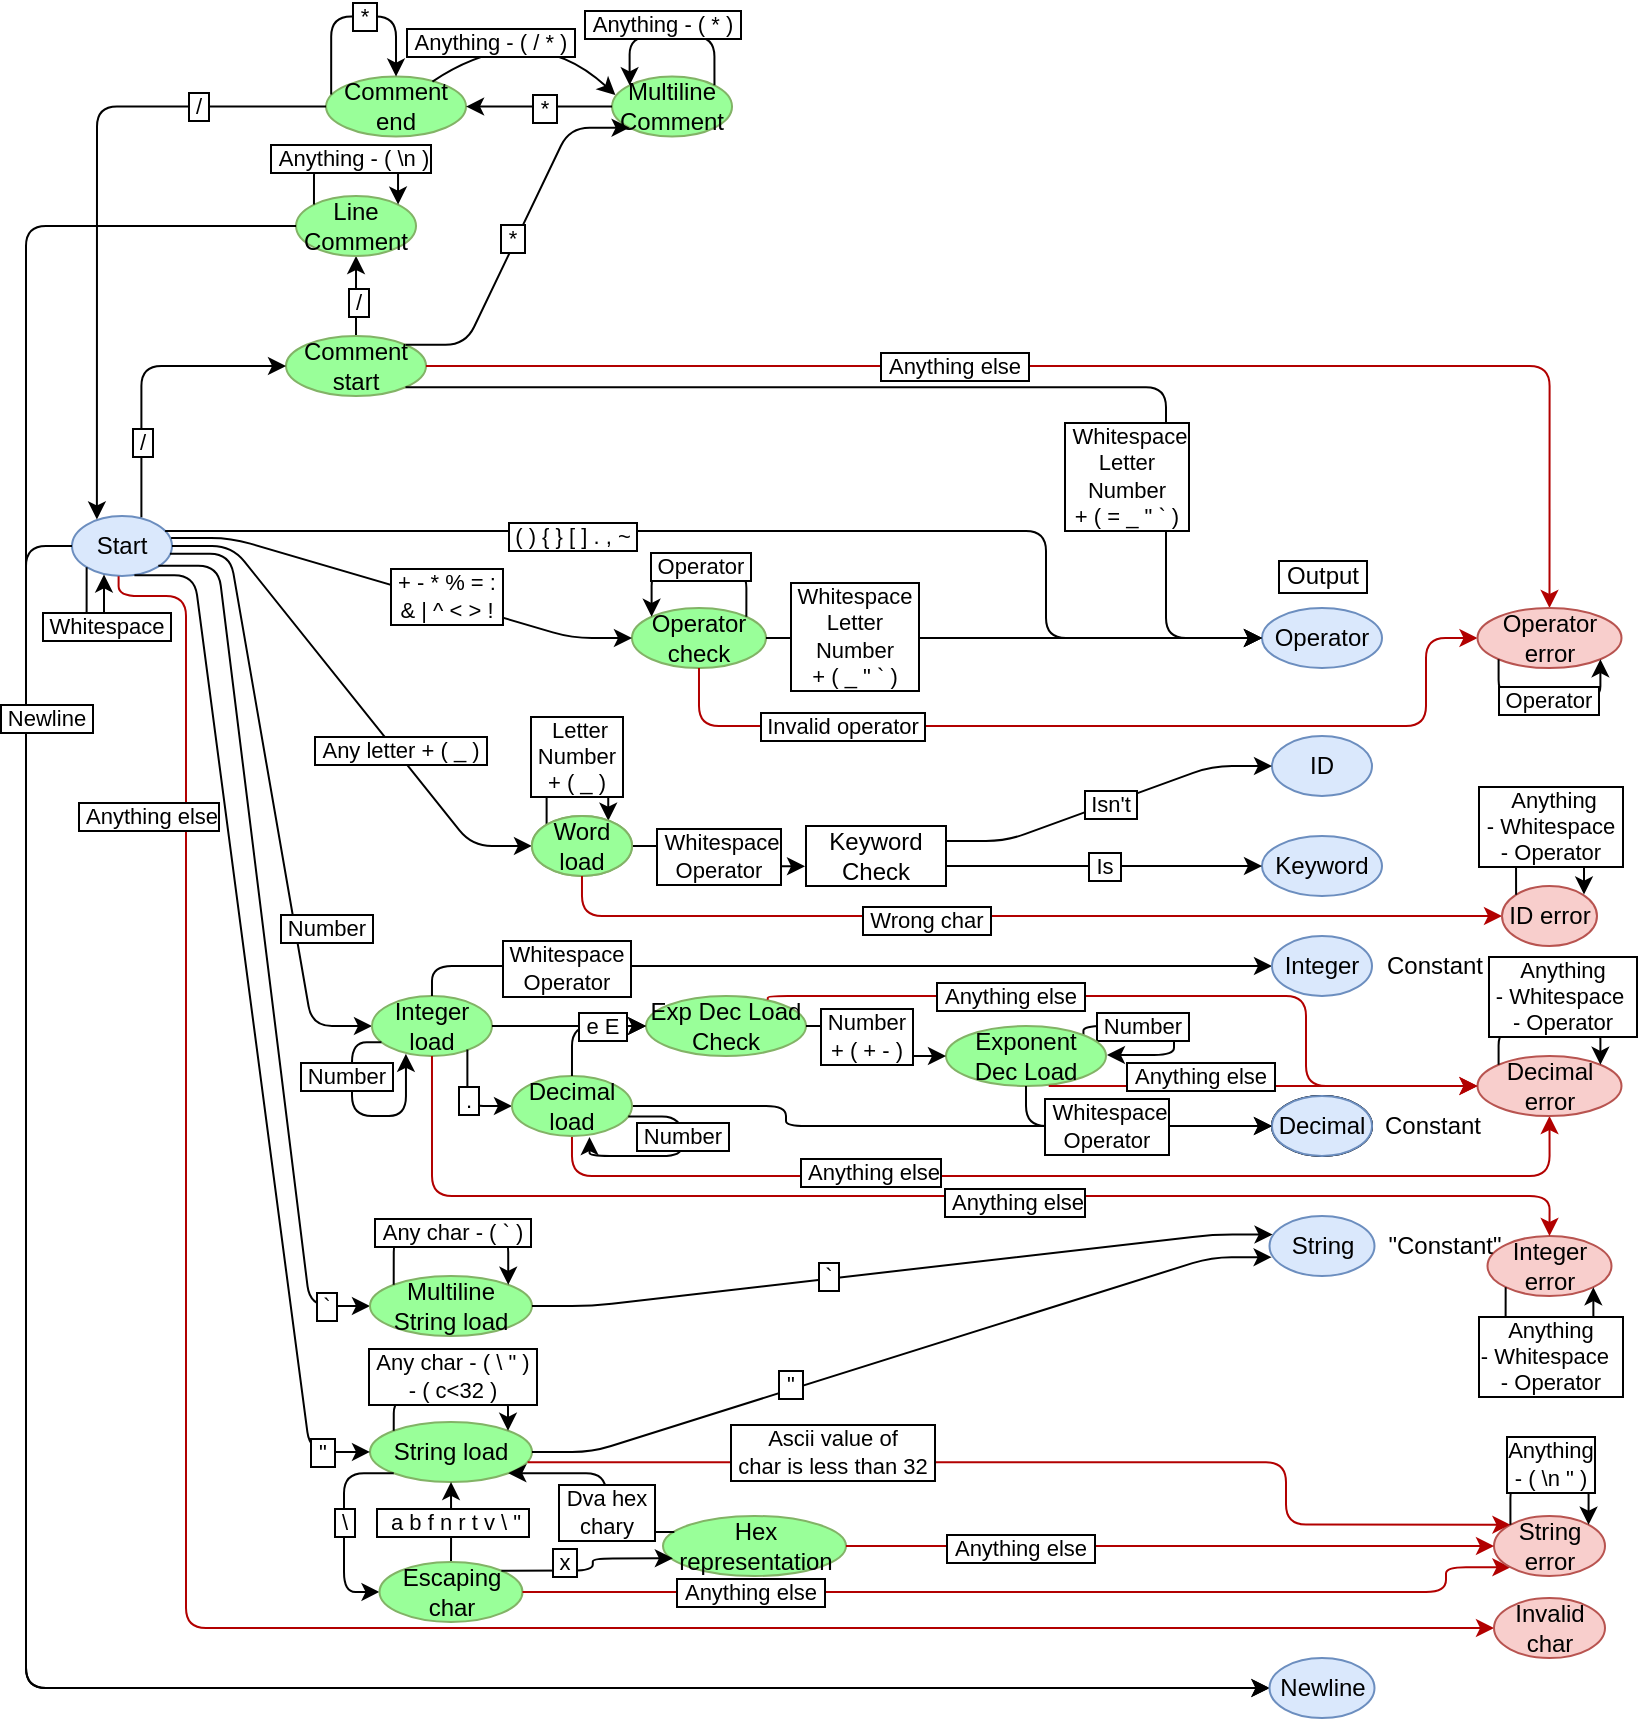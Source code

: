 <mxfile version="13.8.7" type="device"><diagram id="VbT3eITZP3FkpoQg2vMa" name="Page-1"><mxGraphModel dx="1422" dy="804" grid="1" gridSize="10" guides="1" tooltips="1" connect="1" arrows="1" fold="1" page="1" pageScale="1" pageWidth="827" pageHeight="1169" math="0" shadow="0"><root><mxCell id="0"/><mxCell id="1" parent="0"/><mxCell id="rQzeQMn--aMGsa6d89jZ-1" value="Start" style="ellipse;whiteSpace=wrap;html=1;fillColor=#dae8fc;strokeColor=#6c8ebf;" parent="1" vertex="1"><mxGeometry x="43" y="300" width="50" height="30" as="geometry"/></mxCell><mxCell id="rQzeQMn--aMGsa6d89jZ-2" value="Float" style="ellipse;whiteSpace=wrap;html=1;" parent="1" vertex="1"><mxGeometry x="643" y="590" width="50" height="30" as="geometry"/></mxCell><mxCell id="rQzeQMn--aMGsa6d89jZ-3" value="ID" style="ellipse;whiteSpace=wrap;html=1;fillColor=#dae8fc;strokeColor=#6c8ebf;" parent="1" vertex="1"><mxGeometry x="643" y="410" width="50" height="30" as="geometry"/></mxCell><mxCell id="rQzeQMn--aMGsa6d89jZ-4" value="Keyword" style="ellipse;whiteSpace=wrap;html=1;fillColor=#dae8fc;strokeColor=#6c8ebf;" parent="1" vertex="1"><mxGeometry x="638" y="460" width="60" height="30" as="geometry"/></mxCell><mxCell id="kHipwK65tKTKf_cFSngq-4" value="Integer error" style="ellipse;whiteSpace=wrap;html=1;fillColor=#f8cecc;strokeColor=#b85450;" parent="1" vertex="1"><mxGeometry x="750.75" y="660" width="62" height="30" as="geometry"/></mxCell><mxCell id="kHipwK65tKTKf_cFSngq-6" value="&quot;Constant&quot;" style="text;html=1;align=center;verticalAlign=middle;resizable=0;points=[];autosize=1;" parent="1" vertex="1"><mxGeometry x="694.25" y="655" width="70" height="20" as="geometry"/></mxCell><mxCell id="kHipwK65tKTKf_cFSngq-7" value="Constant" style="text;html=1;align=center;verticalAlign=middle;resizable=0;points=[];autosize=1;" parent="1" vertex="1"><mxGeometry x="694.25" y="515" width="60" height="20" as="geometry"/></mxCell><mxCell id="kHipwK65tKTKf_cFSngq-8" value="Constant" style="text;html=1;align=center;verticalAlign=middle;resizable=0;points=[];autosize=1;" parent="1" vertex="1"><mxGeometry x="693" y="595" width="60" height="20" as="geometry"/></mxCell><mxCell id="kHipwK65tKTKf_cFSngq-9" value="Operator" style="ellipse;whiteSpace=wrap;html=1;fillColor=#dae8fc;strokeColor=#6c8ebf;" parent="1" vertex="1"><mxGeometry x="638" y="346" width="60" height="30" as="geometry"/></mxCell><mxCell id="kHipwK65tKTKf_cFSngq-11" value="String load" style="ellipse;whiteSpace=wrap;html=1;strokeColor=#82b366;fillColor=#99FF99;" parent="1" vertex="1"><mxGeometry x="192" y="752.99" width="81" height="30" as="geometry"/></mxCell><mxCell id="kHipwK65tKTKf_cFSngq-12" value="&amp;nbsp;&quot;&amp;nbsp; " style="endArrow=classic;html=1;entryX=0;entryY=0.5;entryDx=0;entryDy=0;labelBorderColor=#000000;labelBackgroundColor=#ffffff;edgeStyle=entityRelationEdgeStyle;exitX=0.624;exitY=0.986;exitDx=0;exitDy=0;exitPerimeter=0;" parent="1" source="rQzeQMn--aMGsa6d89jZ-1" target="kHipwK65tKTKf_cFSngq-11" edge="1"><mxGeometry x="0.905" width="50" height="50" relative="1" as="geometry"><mxPoint x="113" y="320" as="sourcePoint"/><mxPoint x="483" y="530" as="targetPoint"/><mxPoint as="offset"/></mxGeometry></mxCell><mxCell id="kHipwK65tKTKf_cFSngq-14" value="&lt;div&gt;&amp;nbsp;Any char - ( \ &quot; )&amp;nbsp; &lt;br&gt;&lt;/div&gt;&lt;div&gt;- ( c&amp;lt;32 )&lt;br&gt;&lt;/div&gt;" style="endArrow=classic;html=1;labelBackgroundColor=#ffffff;labelBorderColor=#000000;edgeStyle=orthogonalEdgeStyle;exitX=0;exitY=0;exitDx=0;exitDy=0;entryX=1;entryY=0;entryDx=0;entryDy=0;" parent="1" source="kHipwK65tKTKf_cFSngq-11" target="kHipwK65tKTKf_cFSngq-11" edge="1"><mxGeometry x="0.0" y="10" width="50" height="50" relative="1" as="geometry"><mxPoint x="173" y="792.99" as="sourcePoint"/><mxPoint x="233" y="722.99" as="targetPoint"/><Array as="points"><mxPoint x="203.01" y="739.99"/><mxPoint x="261.01" y="739.99"/><mxPoint x="261.01" y="757.99"/></Array><mxPoint as="offset"/></mxGeometry></mxCell><mxCell id="kHipwK65tKTKf_cFSngq-15" value="&amp;nbsp;\&amp;nbsp;" style="endArrow=classic;html=1;labelBackgroundColor=#ffffff;labelBorderColor=#000000;edgeStyle=orthogonalEdgeStyle;entryX=0;entryY=0.5;entryDx=0;entryDy=0;exitX=0;exitY=1;exitDx=0;exitDy=0;" parent="1" source="kHipwK65tKTKf_cFSngq-11" target="kHipwK65tKTKf_cFSngq-16" edge="1"><mxGeometry x="-0.028" width="50" height="50" relative="1" as="geometry"><mxPoint x="193" y="812.99" as="sourcePoint"/><mxPoint x="109.0" y="842.99" as="targetPoint"/><Array as="points"><mxPoint x="179" y="778.99"/><mxPoint x="179" y="837.99"/></Array><mxPoint as="offset"/></mxGeometry></mxCell><mxCell id="kHipwK65tKTKf_cFSngq-17" value="&amp;nbsp; a b f n r t v \ &quot;&amp;nbsp; " style="edgeStyle=orthogonalEdgeStyle;rounded=0;orthogonalLoop=1;jettySize=auto;html=1;labelBackgroundColor=#ffffff;labelBorderColor=#000000;entryX=0.5;entryY=1;entryDx=0;entryDy=0;" parent="1" source="kHipwK65tKTKf_cFSngq-16" target="kHipwK65tKTKf_cFSngq-11" edge="1"><mxGeometry relative="1" as="geometry"><mxPoint x="323" y="822.99" as="targetPoint"/></mxGeometry></mxCell><mxCell id="kHipwK65tKTKf_cFSngq-16" value="Escaping char" style="ellipse;whiteSpace=wrap;html=1;strokeColor=#82b366;fillColor=#99FF99;" parent="1" vertex="1"><mxGeometry x="196.75" y="822.99" width="71.5" height="30" as="geometry"/></mxCell><mxCell id="kHipwK65tKTKf_cFSngq-19" value="&amp;nbsp;Anything else&amp;nbsp;" style="endArrow=classic;html=1;labelBackgroundColor=#ffffff;exitX=1;exitY=0.5;exitDx=0;exitDy=0;entryX=0;entryY=1;entryDx=0;entryDy=0;edgeStyle=orthogonalEdgeStyle;labelBorderColor=#000000;fillColor=#e51400;strokeColor=#B20000;" parent="1" source="kHipwK65tKTKf_cFSngq-16" target="nqN7myUd0AmHGq-QXsy2-13" edge="1"><mxGeometry x="-0.552" width="50" height="50" relative="1" as="geometry"><mxPoint x="493" y="761.03" as="sourcePoint"/><mxPoint x="758" y="846.03" as="targetPoint"/><mxPoint as="offset"/><Array as="points"><mxPoint x="730" y="838"/><mxPoint x="730" y="826"/></Array></mxGeometry></mxCell><mxCell id="kHipwK65tKTKf_cFSngq-21" value="Word load" style="ellipse;whiteSpace=wrap;html=1;fillColor=#d5e8d4;strokeColor=#82b366;" parent="1" vertex="1"><mxGeometry x="272.99" y="449.97" width="50" height="30" as="geometry"/></mxCell><mxCell id="kHipwK65tKTKf_cFSngq-22" value="&amp;nbsp;Any letter + ( _ )&amp;nbsp;" style="endArrow=classic;html=1;entryX=0;entryY=0.5;entryDx=0;entryDy=0;labelBorderColor=#000000;labelBackgroundColor=#ffffff;edgeStyle=entityRelationEdgeStyle;exitX=1;exitY=0.5;exitDx=0;exitDy=0;" parent="1" source="rQzeQMn--aMGsa6d89jZ-1" target="kHipwK65tKTKf_cFSngq-21" edge="1"><mxGeometry x="0.291" y="2" width="50" height="50" relative="1" as="geometry"><mxPoint x="113" y="309" as="sourcePoint"/><mxPoint x="346.0" y="475" as="targetPoint"/><mxPoint as="offset"/></mxGeometry></mxCell><mxCell id="kHipwK65tKTKf_cFSngq-23" value="&amp;nbsp;Letter&lt;br&gt;&amp;nbsp;Number&amp;nbsp;&lt;br&gt;+ ( _ )" style="endArrow=classic;html=1;labelBackgroundColor=#ffffff;exitX=0;exitY=0;exitDx=0;exitDy=0;edgeStyle=orthogonalEdgeStyle;entryX=0.763;entryY=0.079;entryDx=0;entryDy=0;entryPerimeter=0;labelBorderColor=#000000;" parent="1" source="kHipwK65tKTKf_cFSngq-21" target="kHipwK65tKTKf_cFSngq-21" edge="1"><mxGeometry width="50" height="50" relative="1" as="geometry"><mxPoint x="339.86" y="409.97" as="sourcePoint"/><mxPoint x="319.86" y="439.97" as="targetPoint"/><Array as="points"><mxPoint x="279.99" y="420"/><mxPoint x="310.99" y="420"/></Array></mxGeometry></mxCell><mxCell id="kHipwK65tKTKf_cFSngq-27" value="&amp;nbsp;Is&amp;nbsp;" style="edgeStyle=entityRelationEdgeStyle;rounded=0;orthogonalLoop=1;jettySize=auto;html=1;labelBackgroundColor=#ffffff;labelBorderColor=#000000;" parent="1" target="rQzeQMn--aMGsa6d89jZ-4" edge="1"><mxGeometry relative="1" as="geometry"><mxPoint x="480" y="475" as="sourcePoint"/></mxGeometry></mxCell><mxCell id="kHipwK65tKTKf_cFSngq-26" value="&amp;nbsp;Whitespace &lt;br&gt;Operator" style="endArrow=classic;html=1;labelBackgroundColor=#ffffff;exitX=1;exitY=0.5;exitDx=0;exitDy=0;entryX=-0.007;entryY=0.671;entryDx=0;entryDy=0;edgeStyle=entityRelationEdgeStyle;labelBorderColor=#000000;entryPerimeter=0;" parent="1" source="kHipwK65tKTKf_cFSngq-21" target="Do6Z7JiD9yeLR2Pcb9XK-8" edge="1"><mxGeometry width="50" height="50" relative="1" as="geometry"><mxPoint x="543" y="420" as="sourcePoint"/><mxPoint x="412" y="475" as="targetPoint"/></mxGeometry></mxCell><mxCell id="kHipwK65tKTKf_cFSngq-29" value="&amp;nbsp;Isn't&amp;nbsp;" style="endArrow=classic;html=1;labelBackgroundColor=#ffffff;exitX=1;exitY=0.25;exitDx=0;exitDy=0;entryX=0;entryY=0.5;entryDx=0;entryDy=0;edgeStyle=entityRelationEdgeStyle;labelBorderColor=#000000;" parent="1" source="Do6Z7JiD9yeLR2Pcb9XK-8" target="rQzeQMn--aMGsa6d89jZ-3" edge="1"><mxGeometry width="50" height="50" relative="1" as="geometry"><mxPoint x="471.749" y="464.393" as="sourcePoint"/><mxPoint x="523" y="485" as="targetPoint"/></mxGeometry></mxCell><mxCell id="kHipwK65tKTKf_cFSngq-30" value="&lt;div&gt;Operator check&lt;/div&gt;" style="ellipse;whiteSpace=wrap;html=1;strokeColor=#82b366;fillColor=#99FF99;" parent="1" vertex="1"><mxGeometry x="322.99" y="346" width="67.01" height="30" as="geometry"/></mxCell><mxCell id="kHipwK65tKTKf_cFSngq-32" value="&amp;nbsp;+ - * % = :&amp;nbsp; &lt;br&gt;&lt;div&gt;&amp;nbsp;&amp;amp; | ^ &amp;lt; &amp;gt; !&amp;nbsp; &lt;br&gt;&lt;/div&gt;" style="endArrow=classic;html=1;labelBackgroundColor=#ffffff;exitX=0.991;exitY=0.366;exitDx=0;exitDy=0;entryX=0;entryY=0.5;entryDx=0;entryDy=0;labelBorderColor=#000000;edgeStyle=entityRelationEdgeStyle;exitPerimeter=0;" parent="1" source="rQzeQMn--aMGsa6d89jZ-1" target="kHipwK65tKTKf_cFSngq-30" edge="1"><mxGeometry x="0.189" y="2" width="50" height="50" relative="1" as="geometry"><mxPoint x="233" y="330" as="sourcePoint"/><mxPoint x="283" y="280" as="targetPoint"/><mxPoint as="offset"/></mxGeometry></mxCell><mxCell id="kHipwK65tKTKf_cFSngq-33" value="&lt;div&gt;&amp;nbsp;Whitespace&amp;nbsp; &lt;br&gt;&lt;/div&gt;&lt;div&gt;Letter&lt;/div&gt;&lt;div&gt;Number&lt;/div&gt;&lt;div&gt;+ ( _ &quot; ` )&lt;br&gt;&lt;/div&gt;" style="endArrow=classic;html=1;labelBackgroundColor=#ffffff;exitX=1;exitY=0.5;exitDx=0;exitDy=0;edgeStyle=orthogonalEdgeStyle;labelBorderColor=#000000;entryX=0;entryY=0.5;entryDx=0;entryDy=0;" parent="1" source="kHipwK65tKTKf_cFSngq-30" target="kHipwK65tKTKf_cFSngq-9" edge="1"><mxGeometry x="-0.64" y="1" width="50" height="50" relative="1" as="geometry"><mxPoint x="493" y="340" as="sourcePoint"/><mxPoint x="644" y="340" as="targetPoint"/><mxPoint as="offset"/></mxGeometry></mxCell><mxCell id="kHipwK65tKTKf_cFSngq-35" value="&amp;nbsp;Invalid operator&amp;nbsp; " style="endArrow=classic;html=1;labelBackgroundColor=#ffffff;exitX=0.5;exitY=1;exitDx=0;exitDy=0;fillColor=#e51400;strokeColor=#B20000;labelBorderColor=#000000;edgeStyle=orthogonalEdgeStyle;entryX=0;entryY=0.5;entryDx=0;entryDy=0;" parent="1" source="kHipwK65tKTKf_cFSngq-30" target="nqN7myUd0AmHGq-QXsy2-11" edge="1"><mxGeometry x="-0.565" width="50" height="50" relative="1" as="geometry"><mxPoint x="503" y="400" as="sourcePoint"/><mxPoint x="773" y="520" as="targetPoint"/><Array as="points"><mxPoint x="357" y="405"/><mxPoint x="720" y="405"/><mxPoint x="720" y="361"/></Array><mxPoint as="offset"/></mxGeometry></mxCell><mxCell id="kHipwK65tKTKf_cFSngq-36" value="" style="endArrow=classic;html=1;labelBackgroundColor=#ffffff;exitX=0.98;exitY=0.629;exitDx=0;exitDy=0;entryX=0;entryY=0.5;entryDx=0;entryDy=0;edgeStyle=entityRelationEdgeStyle;exitPerimeter=0;" parent="1" source="rQzeQMn--aMGsa6d89jZ-1" target="kHipwK65tKTKf_cFSngq-37" edge="1"><mxGeometry width="50" height="50" relative="1" as="geometry"><mxPoint x="33" y="470" as="sourcePoint"/><mxPoint x="103" y="530" as="targetPoint"/></mxGeometry></mxCell><mxCell id="kHipwK65tKTKf_cFSngq-49" value="&amp;nbsp;Number&amp;nbsp;" style="edgeLabel;html=1;align=center;verticalAlign=middle;resizable=0;points=[];labelBorderColor=#000000;" parent="kHipwK65tKTKf_cFSngq-36" vertex="1" connectable="0"><mxGeometry x="0.315" relative="1" as="geometry"><mxPoint x="19.33" y="22.82" as="offset"/></mxGeometry></mxCell><mxCell id="kHipwK65tKTKf_cFSngq-37" value="Integer load" style="ellipse;whiteSpace=wrap;html=1;strokeColor=#82b366;fillColor=#99FF99;" parent="1" vertex="1"><mxGeometry x="192.99" y="540" width="60" height="30" as="geometry"/></mxCell><mxCell id="kHipwK65tKTKf_cFSngq-39" value="&amp;nbsp;Number&amp;nbsp;" style="endArrow=classic;html=1;labelBackgroundColor=#ffffff;exitX=0.079;exitY=0.771;exitDx=0;exitDy=0;edgeStyle=orthogonalEdgeStyle;exitPerimeter=0;entryX=0.283;entryY=0.964;entryDx=0;entryDy=0;entryPerimeter=0;labelBorderColor=#000000;" parent="1" source="kHipwK65tKTKf_cFSngq-37" target="kHipwK65tKTKf_cFSngq-37" edge="1"><mxGeometry x="-0.423" y="-3" width="50" height="50" relative="1" as="geometry"><mxPoint x="192.99" y="640" as="sourcePoint"/><mxPoint x="222.99" y="580" as="targetPoint"/><Array as="points"><mxPoint x="182.99" y="563"/><mxPoint x="182.99" y="600"/><mxPoint x="209.99" y="600"/></Array><mxPoint as="offset"/></mxGeometry></mxCell><mxCell id="kHipwK65tKTKf_cFSngq-40" value="&amp;nbsp;.&amp;nbsp;" style="endArrow=classic;html=1;labelBackgroundColor=#ffffff;exitX=0.795;exitY=0.892;exitDx=0;exitDy=0;entryX=0;entryY=0.5;entryDx=0;entryDy=0;edgeStyle=orthogonalEdgeStyle;labelBorderColor=#000000;exitPerimeter=0;" parent="1" source="kHipwK65tKTKf_cFSngq-37" target="kHipwK65tKTKf_cFSngq-60" edge="1"><mxGeometry width="50" height="50" relative="1" as="geometry"><mxPoint x="262.99" y="660" as="sourcePoint"/><mxPoint x="262.99" y="585" as="targetPoint"/><Array as="points"><mxPoint x="241" y="595"/></Array></mxGeometry></mxCell><mxCell id="kHipwK65tKTKf_cFSngq-44" value="" style="endArrow=classic;html=1;labelBackgroundColor=#ffffff;endFill=1;edgeStyle=orthogonalEdgeStyle;fillColor=#e51400;strokeColor=#B20000;entryX=0.5;entryY=1;entryDx=0;entryDy=0;startArrow=none;startFill=0;exitX=0.5;exitY=1;exitDx=0;exitDy=0;" parent="1" source="kHipwK65tKTKf_cFSngq-60" target="nqN7myUd0AmHGq-QXsy2-14" edge="1"><mxGeometry width="50" height="50" relative="1" as="geometry"><mxPoint x="280" y="580" as="sourcePoint"/><mxPoint x="781.75" y="557" as="targetPoint"/><Array as="points"><mxPoint x="293" y="630"/><mxPoint x="782" y="630"/></Array></mxGeometry></mxCell><mxCell id="nqN7myUd0AmHGq-QXsy2-15" value="&amp;nbsp;Anything else" style="edgeLabel;html=1;align=center;verticalAlign=middle;resizable=0;points=[];labelBorderColor=#000000;rotation=0;" parent="kHipwK65tKTKf_cFSngq-44" vertex="1" connectable="0"><mxGeometry x="-0.267" y="2" relative="1" as="geometry"><mxPoint x="-28.8" as="offset"/></mxGeometry></mxCell><mxCell id="kHipwK65tKTKf_cFSngq-45" value="" style="endArrow=classic;html=1;labelBackgroundColor=#ffffff;entryX=0;entryY=0.5;entryDx=0;entryDy=0;edgeStyle=orthogonalEdgeStyle;" parent="1" source="kHipwK65tKTKf_cFSngq-37" target="kHipwK65tKTKf_cFSngq-66" edge="1"><mxGeometry width="50" height="50" relative="1" as="geometry"><mxPoint x="252.99" y="560" as="sourcePoint"/><mxPoint x="643" y="560" as="targetPoint"/><Array as="points"><mxPoint x="223" y="525"/></Array></mxGeometry></mxCell><mxCell id="kHipwK65tKTKf_cFSngq-47" value="&amp;nbsp;Whitespace&amp;nbsp;&lt;br&gt;Operator" style="edgeLabel;html=1;align=center;verticalAlign=middle;resizable=0;points=[];labelBorderColor=#000000;" parent="kHipwK65tKTKf_cFSngq-45" vertex="1" connectable="0"><mxGeometry x="-0.742" y="1" relative="1" as="geometry"><mxPoint x="25.26" y="2" as="offset"/></mxGeometry></mxCell><mxCell id="kHipwK65tKTKf_cFSngq-46" value="" style="endArrow=classic;html=1;labelBackgroundColor=#ffffff;exitX=1;exitY=0.5;exitDx=0;exitDy=0;entryX=0;entryY=0.5;entryDx=0;entryDy=0;edgeStyle=orthogonalEdgeStyle;" parent="1" source="kHipwK65tKTKf_cFSngq-60" target="rQzeQMn--aMGsa6d89jZ-2" edge="1"><mxGeometry width="50" height="50" relative="1" as="geometry"><mxPoint x="322.99" y="585" as="sourcePoint"/><mxPoint x="393" y="690" as="targetPoint"/><Array as="points"><mxPoint x="400" y="595"/><mxPoint x="400" y="605"/></Array></mxGeometry></mxCell><mxCell id="kHipwK65tKTKf_cFSngq-50" value="&amp;nbsp;Output&amp;nbsp;" style="text;html=1;align=center;verticalAlign=middle;resizable=0;points=[];autosize=1;labelBorderColor=#000000;" parent="1" vertex="1"><mxGeometry x="638" y="320" width="60" height="20" as="geometry"/></mxCell><mxCell id="kHipwK65tKTKf_cFSngq-52" value="" style="endArrow=classic;html=1;labelBackgroundColor=#ffffff;entryX=0.5;entryY=0;entryDx=0;entryDy=0;edgeStyle=orthogonalEdgeStyle;fillColor=#e51400;strokeColor=#B20000;exitX=0.5;exitY=1;exitDx=0;exitDy=0;" parent="1" source="kHipwK65tKTKf_cFSngq-37" target="kHipwK65tKTKf_cFSngq-4" edge="1"><mxGeometry width="50" height="50" relative="1" as="geometry"><mxPoint x="223" y="550" as="sourcePoint"/><mxPoint x="781.75" y="632" as="targetPoint"/><Array as="points"><mxPoint x="223" y="640"/><mxPoint x="782" y="640"/></Array></mxGeometry></mxCell><mxCell id="kHipwK65tKTKf_cFSngq-53" value="&amp;nbsp;Anything else" style="edgeLabel;html=1;align=center;verticalAlign=middle;resizable=0;points=[];labelBorderColor=#000000;" parent="kHipwK65tKTKf_cFSngq-52" vertex="1" connectable="0"><mxGeometry x="0.145" relative="1" as="geometry"><mxPoint x="-10.26" y="2.97" as="offset"/></mxGeometry></mxCell><mxCell id="kHipwK65tKTKf_cFSngq-55" value="" style="endArrow=classic;html=1;labelBackgroundColor=#ffffff;exitX=1;exitY=0.5;exitDx=0;exitDy=0;entryX=0.02;entryY=0.686;entryDx=0;entryDy=0;edgeStyle=entityRelationEdgeStyle;entryPerimeter=0;" parent="1" source="kHipwK65tKTKf_cFSngq-11" target="kHipwK65tKTKf_cFSngq-64" edge="1"><mxGeometry width="50" height="50" relative="1" as="geometry"><mxPoint x="353" y="841.03" as="sourcePoint"/><mxPoint x="403" y="791.03" as="targetPoint"/></mxGeometry></mxCell><mxCell id="kHipwK65tKTKf_cFSngq-56" value="&amp;nbsp;&quot;&amp;nbsp; " style="edgeLabel;html=1;align=center;verticalAlign=middle;resizable=0;points=[];labelBorderColor=#000000;" parent="kHipwK65tKTKf_cFSngq-55" vertex="1" connectable="0"><mxGeometry x="-0.013" y="-2" relative="1" as="geometry"><mxPoint x="-54.04" y="12.02" as="offset"/></mxGeometry></mxCell><mxCell id="kHipwK65tKTKf_cFSngq-59" value="Word load" style="ellipse;whiteSpace=wrap;html=1;strokeColor=#82b366;fillColor=#99FF99;" parent="1" vertex="1"><mxGeometry x="272.99" y="449.97" width="50" height="30" as="geometry"/></mxCell><mxCell id="kHipwK65tKTKf_cFSngq-60" value="Decimal load" style="ellipse;whiteSpace=wrap;html=1;strokeColor=#82b366;fillColor=#99FF99;" parent="1" vertex="1"><mxGeometry x="262.99" y="580" width="60" height="30" as="geometry"/></mxCell><mxCell id="kHipwK65tKTKf_cFSngq-62" value="Float" style="ellipse;whiteSpace=wrap;html=1;" parent="1" vertex="1"><mxGeometry x="643" y="590" width="50" height="30" as="geometry"/></mxCell><mxCell id="kHipwK65tKTKf_cFSngq-64" value="String" style="ellipse;whiteSpace=wrap;html=1;fillColor=#dae8fc;strokeColor=#6c8ebf;" parent="1" vertex="1"><mxGeometry x="641.75" y="650" width="52.5" height="30" as="geometry"/></mxCell><mxCell id="kHipwK65tKTKf_cFSngq-65" value="Decimal" style="ellipse;whiteSpace=wrap;html=1;fillColor=#dae8fc;strokeColor=#6c8ebf;" parent="1" vertex="1"><mxGeometry x="643" y="590" width="50" height="30" as="geometry"/></mxCell><mxCell id="kHipwK65tKTKf_cFSngq-66" value="Integer" style="ellipse;whiteSpace=wrap;html=1;fillColor=#dae8fc;strokeColor=#6c8ebf;" parent="1" vertex="1"><mxGeometry x="643" y="510" width="50" height="30" as="geometry"/></mxCell><mxCell id="wgB1_2SLFS4JOkOI4g6U-1" value="" style="endArrow=classic;html=1;exitX=0.5;exitY=1;exitDx=0;exitDy=0;entryX=0;entryY=0.5;entryDx=0;entryDy=0;edgeStyle=orthogonalEdgeStyle;fillColor=#e51400;strokeColor=#B20000;" parent="1" source="kHipwK65tKTKf_cFSngq-59" target="nqN7myUd0AmHGq-QXsy2-12" edge="1"><mxGeometry width="50" height="50" relative="1" as="geometry"><mxPoint x="558" y="710" as="sourcePoint"/><mxPoint x="608" y="660" as="targetPoint"/><Array as="points"><mxPoint x="298" y="500"/></Array></mxGeometry></mxCell><mxCell id="wgB1_2SLFS4JOkOI4g6U-2" value="&amp;nbsp;Wrong char&amp;nbsp;" style="edgeLabel;html=1;align=center;verticalAlign=middle;resizable=0;points=[];labelBorderColor=#000000;" parent="wgB1_2SLFS4JOkOI4g6U-1" vertex="1" connectable="0"><mxGeometry x="-0.202" y="-2" relative="1" as="geometry"><mxPoint as="offset"/></mxGeometry></mxCell><mxCell id="wgB1_2SLFS4JOkOI4g6U-3" value="&amp;nbsp;Number&amp;nbsp;" style="endArrow=classic;html=1;labelBackgroundColor=#ffffff;exitX=0.969;exitY=0.676;exitDx=0;exitDy=0;edgeStyle=orthogonalEdgeStyle;exitPerimeter=0;entryX=0.646;entryY=1.017;entryDx=0;entryDy=0;entryPerimeter=0;labelBorderColor=#000000;" parent="1" source="kHipwK65tKTKf_cFSngq-60" target="kHipwK65tKTKf_cFSngq-60" edge="1"><mxGeometry x="-0.275" width="50" height="50" relative="1" as="geometry"><mxPoint x="337.72" y="590.03" as="sourcePoint"/><mxPoint x="349.96" y="595.82" as="targetPoint"/><Array as="points"><mxPoint x="348" y="600"/><mxPoint x="348" y="620"/><mxPoint x="302" y="620"/></Array><mxPoint as="offset"/></mxGeometry></mxCell><mxCell id="nqN7myUd0AmHGq-QXsy2-5" value="" style="edgeStyle=orthogonalEdgeStyle;rounded=0;orthogonalLoop=1;jettySize=auto;html=1;" parent="1" source="wgB1_2SLFS4JOkOI4g6U-4" target="nqN7myUd0AmHGq-QXsy2-4" edge="1"><mxGeometry relative="1" as="geometry"><Array as="points"><mxPoint x="185" y="200"/><mxPoint x="185" y="200"/></Array></mxGeometry></mxCell><mxCell id="nqN7myUd0AmHGq-QXsy2-6" value="&amp;nbsp;/&amp;nbsp; " style="edgeLabel;html=1;align=center;verticalAlign=middle;resizable=0;points=[];labelBorderColor=#000000;" parent="nqN7myUd0AmHGq-QXsy2-5" vertex="1" connectable="0"><mxGeometry x="-0.147" y="-1" relative="1" as="geometry"><mxPoint as="offset"/></mxGeometry></mxCell><mxCell id="wgB1_2SLFS4JOkOI4g6U-4" value="Comment start" style="ellipse;whiteSpace=wrap;html=1;strokeColor=#82b366;fillColor=#99FF99;" parent="1" vertex="1"><mxGeometry x="150.01" y="210" width="70" height="30" as="geometry"/></mxCell><mxCell id="wgB1_2SLFS4JOkOI4g6U-5" value="" style="endArrow=classic;html=1;exitX=0.694;exitY=0.021;exitDx=0;exitDy=0;entryX=0;entryY=0.5;entryDx=0;entryDy=0;edgeStyle=orthogonalEdgeStyle;exitPerimeter=0;" parent="1" source="rQzeQMn--aMGsa6d89jZ-1" target="wgB1_2SLFS4JOkOI4g6U-4" edge="1"><mxGeometry width="50" height="50" relative="1" as="geometry"><mxPoint x="48" y="280" as="sourcePoint"/><mxPoint x="98" y="230" as="targetPoint"/></mxGeometry></mxCell><mxCell id="wgB1_2SLFS4JOkOI4g6U-6" value="&amp;nbsp;/&amp;nbsp;" style="edgeLabel;html=1;align=center;verticalAlign=middle;resizable=0;points=[];labelBorderColor=#000000;" parent="wgB1_2SLFS4JOkOI4g6U-5" vertex="1" connectable="0"><mxGeometry x="-0.492" y="-2" relative="1" as="geometry"><mxPoint x="-2.01" as="offset"/></mxGeometry></mxCell><mxCell id="wgB1_2SLFS4JOkOI4g6U-7" value="Multiline Comment" style="ellipse;whiteSpace=wrap;html=1;strokeColor=#82b366;fillColor=#99FF99;" parent="1" vertex="1"><mxGeometry x="313.02" y="80.26" width="60" height="30" as="geometry"/></mxCell><mxCell id="wgB1_2SLFS4JOkOI4g6U-8" value="Comment end&lt;br&gt;" style="ellipse;whiteSpace=wrap;html=1;strokeColor=#82b366;fillColor=#99FF99;" parent="1" vertex="1"><mxGeometry x="170.02" y="80.26" width="70" height="30" as="geometry"/></mxCell><mxCell id="wgB1_2SLFS4JOkOI4g6U-12" value="" style="endArrow=classic;html=1;edgeStyle=orthogonalEdgeStyle;entryX=0;entryY=0;entryDx=0;entryDy=0;exitX=1;exitY=0;exitDx=0;exitDy=0;" parent="1" source="wgB1_2SLFS4JOkOI4g6U-7" target="wgB1_2SLFS4JOkOI4g6U-7" edge="1"><mxGeometry width="50" height="50" relative="1" as="geometry"><mxPoint x="372.03" y="124.26" as="sourcePoint"/><mxPoint x="311.03" y="110.26" as="targetPoint"/><Array as="points"><mxPoint x="364.02" y="60.26"/><mxPoint x="322.02" y="60.26"/></Array></mxGeometry></mxCell><mxCell id="wgB1_2SLFS4JOkOI4g6U-13" value="&amp;nbsp;Anything - ( * )&amp;nbsp;" style="edgeLabel;html=1;align=center;verticalAlign=middle;resizable=0;points=[];labelBorderColor=#000000;" parent="wgB1_2SLFS4JOkOI4g6U-12" vertex="1" connectable="0"><mxGeometry x="-0.472" y="7" relative="1" as="geometry"><mxPoint x="-19.4" y="-7" as="offset"/></mxGeometry></mxCell><mxCell id="wgB1_2SLFS4JOkOI4g6U-16" value="" style="endArrow=classic;html=1;exitX=1;exitY=1;exitDx=0;exitDy=0;entryX=0;entryY=0.5;entryDx=0;entryDy=0;edgeStyle=orthogonalEdgeStyle;" parent="1" source="wgB1_2SLFS4JOkOI4g6U-4" target="kHipwK65tKTKf_cFSngq-9" edge="1"><mxGeometry width="50" height="50" relative="1" as="geometry"><mxPoint x="278" y="290" as="sourcePoint"/><mxPoint x="328" y="240" as="targetPoint"/><Array as="points"><mxPoint x="590" y="236"/><mxPoint x="590" y="361"/></Array></mxGeometry></mxCell><mxCell id="wgB1_2SLFS4JOkOI4g6U-17" value="&lt;div&gt;&amp;nbsp;Whitespace &lt;br&gt;&lt;/div&gt;&lt;div&gt;Letter&lt;/div&gt;&lt;div&gt;Number&lt;br&gt;&lt;/div&gt;&lt;div&gt;+ ( = _ &quot; ` ) &lt;br&gt;&lt;/div&gt;" style="edgeLabel;html=1;align=center;verticalAlign=middle;resizable=0;points=[];labelBorderColor=#000000;" parent="wgB1_2SLFS4JOkOI4g6U-16" vertex="1" connectable="0"><mxGeometry x="-0.169" y="-1" relative="1" as="geometry"><mxPoint x="130.36" y="43.32" as="offset"/></mxGeometry></mxCell><mxCell id="wgB1_2SLFS4JOkOI4g6U-18" value="" style="endArrow=classic;html=1;exitX=0;exitY=0.5;exitDx=0;exitDy=0;entryX=0.249;entryY=0.057;entryDx=0;entryDy=0;edgeStyle=orthogonalEdgeStyle;entryPerimeter=0;" parent="1" source="wgB1_2SLFS4JOkOI4g6U-8" target="rQzeQMn--aMGsa6d89jZ-1" edge="1"><mxGeometry width="50" height="50" relative="1" as="geometry"><mxPoint x="238" y="280" as="sourcePoint"/><mxPoint x="288" y="230" as="targetPoint"/></mxGeometry></mxCell><mxCell id="wgB1_2SLFS4JOkOI4g6U-20" value="&amp;nbsp;/&amp;nbsp;" style="edgeLabel;html=1;align=center;verticalAlign=middle;resizable=0;points=[];labelBorderColor=#000000;" parent="wgB1_2SLFS4JOkOI4g6U-18" vertex="1" connectable="0"><mxGeometry x="0.045" relative="1" as="geometry"><mxPoint x="50.48" y="-53.52" as="offset"/></mxGeometry></mxCell><mxCell id="wgB1_2SLFS4JOkOI4g6U-19" value="" style="endArrow=classic;html=1;exitX=0;exitY=0.5;exitDx=0;exitDy=0;entryX=1;entryY=0.5;entryDx=0;entryDy=0;edgeStyle=entityRelationEdgeStyle;" parent="1" source="wgB1_2SLFS4JOkOI4g6U-7" target="wgB1_2SLFS4JOkOI4g6U-8" edge="1"><mxGeometry width="50" height="50" relative="1" as="geometry"><mxPoint x="302.03" y="190.26" as="sourcePoint"/><mxPoint x="352.03" y="140.26" as="targetPoint"/></mxGeometry></mxCell><mxCell id="wgB1_2SLFS4JOkOI4g6U-21" value="&amp;nbsp;*&amp;nbsp;" style="edgeLabel;html=1;align=center;verticalAlign=middle;resizable=0;points=[];labelBorderColor=#000000;" parent="wgB1_2SLFS4JOkOI4g6U-19" vertex="1" connectable="0"><mxGeometry x="0.137" y="2" relative="1" as="geometry"><mxPoint x="7.32" y="-2" as="offset"/></mxGeometry></mxCell><mxCell id="wgB1_2SLFS4JOkOI4g6U-22" value="" style="endArrow=classic;html=1;exitX=1;exitY=0;exitDx=0;exitDy=0;edgeStyle=entityRelationEdgeStyle;entryX=0;entryY=1;entryDx=0;entryDy=0;" parent="1" source="wgB1_2SLFS4JOkOI4g6U-4" target="wgB1_2SLFS4JOkOI4g6U-7" edge="1"><mxGeometry width="50" height="50" relative="1" as="geometry"><mxPoint x="295.99" y="220" as="sourcePoint"/><mxPoint x="271" y="200" as="targetPoint"/></mxGeometry></mxCell><mxCell id="wgB1_2SLFS4JOkOI4g6U-23" value="&amp;nbsp;*&amp;nbsp;" style="edgeLabel;html=1;align=center;verticalAlign=middle;resizable=0;points=[];labelBorderColor=#000000;" parent="wgB1_2SLFS4JOkOI4g6U-22" vertex="1" connectable="0"><mxGeometry x="0.137" y="2" relative="1" as="geometry"><mxPoint x="-6.53" y="12.29" as="offset"/></mxGeometry></mxCell><mxCell id="wgB1_2SLFS4JOkOI4g6U-24" value="" style="endArrow=classic;html=1;exitX=1;exitY=0.5;exitDx=0;exitDy=0;entryX=0.5;entryY=0;entryDx=0;entryDy=0;edgeStyle=orthogonalEdgeStyle;fillColor=#e51400;strokeColor=#B20000;" parent="1" source="wgB1_2SLFS4JOkOI4g6U-4" target="nqN7myUd0AmHGq-QXsy2-11" edge="1"><mxGeometry width="50" height="50" relative="1" as="geometry"><mxPoint x="481" y="230" as="sourcePoint"/><mxPoint x="531" y="180" as="targetPoint"/></mxGeometry></mxCell><mxCell id="wgB1_2SLFS4JOkOI4g6U-25" value="&amp;nbsp;Anything else&amp;nbsp;" style="edgeLabel;html=1;align=center;verticalAlign=middle;resizable=0;points=[];labelBorderColor=#000000;" parent="wgB1_2SLFS4JOkOI4g6U-24" vertex="1" connectable="0"><mxGeometry x="-0.535" y="1" relative="1" as="geometry"><mxPoint x="104.99" y="1" as="offset"/></mxGeometry></mxCell><mxCell id="wgB1_2SLFS4JOkOI4g6U-26" value="" style="endArrow=classic;html=1;exitX=0;exitY=1;exitDx=0;exitDy=0;edgeStyle=orthogonalEdgeStyle;entryX=0.326;entryY=0.972;entryDx=0;entryDy=0;entryPerimeter=0;" parent="1" source="rQzeQMn--aMGsa6d89jZ-1" target="rQzeQMn--aMGsa6d89jZ-1" edge="1"><mxGeometry width="50" height="50" relative="1" as="geometry"><mxPoint x="171" y="380" as="sourcePoint"/><mxPoint x="68" y="360" as="targetPoint"/><Array as="points"><mxPoint x="50" y="360"/><mxPoint x="59" y="360"/><mxPoint x="59" y="329"/></Array></mxGeometry></mxCell><mxCell id="wgB1_2SLFS4JOkOI4g6U-27" value="&amp;nbsp;Whitespace&amp;nbsp;" style="edgeLabel;html=1;align=center;verticalAlign=middle;resizable=0;points=[];labelBorderColor=#000000;" parent="wgB1_2SLFS4JOkOI4g6U-26" vertex="1" connectable="0"><mxGeometry x="0.08" y="1" relative="1" as="geometry"><mxPoint x="4.09" y="-4" as="offset"/></mxGeometry></mxCell><mxCell id="bF63n_Hcct4nVP9Dl0zo-1" value="" style="curved=1;endArrow=classic;html=1;exitX=0.76;exitY=0.084;exitDx=0;exitDy=0;entryX=0.028;entryY=0.307;entryDx=0;entryDy=0;entryPerimeter=0;exitPerimeter=0;" parent="1" source="wgB1_2SLFS4JOkOI4g6U-8" target="wgB1_2SLFS4JOkOI4g6U-7" edge="1"><mxGeometry width="50" height="50" relative="1" as="geometry"><mxPoint x="232.02" y="30.26" as="sourcePoint"/><mxPoint x="282.02" y="-19.74" as="targetPoint"/><Array as="points"><mxPoint x="272.02" y="50.26"/></Array></mxGeometry></mxCell><mxCell id="bF63n_Hcct4nVP9Dl0zo-2" value="&amp;nbsp;Anything - ( / * )&amp;nbsp;" style="edgeLabel;html=1;align=center;verticalAlign=middle;resizable=0;points=[];labelBorderColor=#000000;" parent="bF63n_Hcct4nVP9Dl0zo-1" vertex="1" connectable="0"><mxGeometry x="-0.136" y="-10" relative="1" as="geometry"><mxPoint x="-18.74" as="offset"/></mxGeometry></mxCell><mxCell id="nqN7myUd0AmHGq-QXsy2-2" value="" style="endArrow=classic;html=1;edgeStyle=orthogonalEdgeStyle;exitX=0.094;exitY=0.167;exitDx=0;exitDy=0;exitPerimeter=0;entryX=0.5;entryY=0;entryDx=0;entryDy=0;" parent="1" target="wgB1_2SLFS4JOkOI4g6U-8" edge="1"><mxGeometry width="50" height="50" relative="1" as="geometry"><mxPoint x="172.59" y="89.27" as="sourcePoint"/><mxPoint x="198.02" y="80.26" as="targetPoint"/><Array as="points"><mxPoint x="173.02" y="50.26"/><mxPoint x="205.02" y="50.26"/></Array></mxGeometry></mxCell><mxCell id="nqN7myUd0AmHGq-QXsy2-3" value="&lt;div&gt;&amp;nbsp;*&amp;nbsp; &lt;br&gt;&lt;/div&gt;" style="edgeLabel;html=1;align=center;verticalAlign=middle;resizable=0;points=[];labelBorderColor=#000000;" parent="nqN7myUd0AmHGq-QXsy2-2" vertex="1" connectable="0"><mxGeometry x="-0.472" y="7" relative="1" as="geometry"><mxPoint x="23.41" y="-12.26" as="offset"/></mxGeometry></mxCell><mxCell id="nqN7myUd0AmHGq-QXsy2-4" value="Line Comment" style="ellipse;whiteSpace=wrap;html=1;strokeColor=#82b366;fillColor=#99FF99;" parent="1" vertex="1"><mxGeometry x="155.02" y="140" width="59.99" height="30" as="geometry"/></mxCell><mxCell id="nqN7myUd0AmHGq-QXsy2-7" value="" style="endArrow=classic;html=1;edgeStyle=orthogonalEdgeStyle;exitX=0;exitY=0;exitDx=0;exitDy=0;entryX=1;entryY=0;entryDx=0;entryDy=0;" parent="1" source="nqN7myUd0AmHGq-QXsy2-4" target="nqN7myUd0AmHGq-QXsy2-4" edge="1"><mxGeometry width="50" height="50" relative="1" as="geometry"><mxPoint x="100" y="210" as="sourcePoint"/><mxPoint x="150" y="160" as="targetPoint"/><Array as="points"><mxPoint x="164" y="120"/><mxPoint x="206" y="120"/></Array></mxGeometry></mxCell><mxCell id="nqN7myUd0AmHGq-QXsy2-10" value="&amp;nbsp;Anything - ( \n )" style="edgeLabel;html=1;align=center;verticalAlign=middle;resizable=0;points=[];labelBorderColor=#000000;" parent="nqN7myUd0AmHGq-QXsy2-7" vertex="1" connectable="0"><mxGeometry x="-0.073" y="-1" relative="1" as="geometry"><mxPoint as="offset"/></mxGeometry></mxCell><mxCell id="nqN7myUd0AmHGq-QXsy2-8" value="" style="endArrow=classic;html=1;exitX=0;exitY=0.5;exitDx=0;exitDy=0;entryX=0;entryY=0.5;entryDx=0;entryDy=0;edgeStyle=orthogonalEdgeStyle;" parent="1" source="nqN7myUd0AmHGq-QXsy2-4" target="1ug5lc-SK0pLtL2jorxv-15" edge="1"><mxGeometry width="50" height="50" relative="1" as="geometry"><mxPoint x="110" y="210" as="sourcePoint"/><mxPoint x="160" y="160" as="targetPoint"/><Array as="points"><mxPoint x="20" y="155"/><mxPoint x="20" y="886"/></Array></mxGeometry></mxCell><mxCell id="nqN7myUd0AmHGq-QXsy2-11" value="Operator error" style="ellipse;whiteSpace=wrap;html=1;fillColor=#f8cecc;strokeColor=#b85450;" parent="1" vertex="1"><mxGeometry x="745.75" y="346" width="72" height="30" as="geometry"/></mxCell><mxCell id="nqN7myUd0AmHGq-QXsy2-12" value="ID error" style="ellipse;whiteSpace=wrap;html=1;fillColor=#f8cecc;strokeColor=#b85450;" parent="1" vertex="1"><mxGeometry x="758" y="485" width="47.5" height="30" as="geometry"/></mxCell><mxCell id="nqN7myUd0AmHGq-QXsy2-13" value="&lt;div&gt;String error&lt;br&gt;&lt;/div&gt;" style="ellipse;whiteSpace=wrap;html=1;fillColor=#f8cecc;strokeColor=#b85450;" parent="1" vertex="1"><mxGeometry x="754" y="800" width="55.5" height="30" as="geometry"/></mxCell><mxCell id="nqN7myUd0AmHGq-QXsy2-14" value="&lt;div&gt;Decimal&lt;/div&gt;&lt;div&gt;error&lt;br&gt;&lt;/div&gt;" style="ellipse;whiteSpace=wrap;html=1;fillColor=#f8cecc;strokeColor=#b85450;" parent="1" vertex="1"><mxGeometry x="745.75" y="570" width="72" height="30" as="geometry"/></mxCell><mxCell id="nqN7myUd0AmHGq-QXsy2-16" value="" style="endArrow=classic;html=1;edgeStyle=entityRelationEdgeStyle;exitX=0.863;exitY=0.83;exitDx=0;exitDy=0;exitPerimeter=0;entryX=0;entryY=0.5;entryDx=0;entryDy=0;" parent="1" source="rQzeQMn--aMGsa6d89jZ-1" target="nqN7myUd0AmHGq-QXsy2-18" edge="1"><mxGeometry width="50" height="50" relative="1" as="geometry"><mxPoint x="220" y="620" as="sourcePoint"/><mxPoint x="190" y="610" as="targetPoint"/></mxGeometry></mxCell><mxCell id="nqN7myUd0AmHGq-QXsy2-20" value="&amp;nbsp;`&amp;nbsp; " style="edgeLabel;html=1;align=center;verticalAlign=middle;resizable=0;points=[];labelBorderColor=#000000;" parent="nqN7myUd0AmHGq-QXsy2-16" vertex="1" connectable="0"><mxGeometry x="0.435" y="-1" relative="1" as="geometry"><mxPoint x="20.32" y="91.11" as="offset"/></mxGeometry></mxCell><mxCell id="nqN7myUd0AmHGq-QXsy2-18" value="&lt;div&gt;Multiline&lt;/div&gt;&lt;div&gt;String load&lt;/div&gt;" style="ellipse;whiteSpace=wrap;html=1;strokeColor=#82b366;fillColor=#99FF99;" parent="1" vertex="1"><mxGeometry x="191.99" y="680" width="81" height="30" as="geometry"/></mxCell><mxCell id="nqN7myUd0AmHGq-QXsy2-19" value="&amp;nbsp;Any char - ( ` )&amp;nbsp;" style="endArrow=classic;html=1;labelBackgroundColor=#ffffff;labelBorderColor=#000000;edgeStyle=orthogonalEdgeStyle;exitX=0;exitY=0;exitDx=0;exitDy=0;entryX=1;entryY=0;entryDx=0;entryDy=0;" parent="1" source="nqN7myUd0AmHGq-QXsy2-18" target="nqN7myUd0AmHGq-QXsy2-18" edge="1"><mxGeometry x="0.0" width="50" height="50" relative="1" as="geometry"><mxPoint x="173.99" y="718" as="sourcePoint"/><mxPoint x="233.99" y="648" as="targetPoint"/><Array as="points"><mxPoint x="203" y="658.03"/><mxPoint x="261" y="658.03"/></Array><mxPoint as="offset"/></mxGeometry></mxCell><mxCell id="nqN7myUd0AmHGq-QXsy2-21" value="" style="endArrow=classic;html=1;exitX=1;exitY=0.5;exitDx=0;exitDy=0;entryX=0.029;entryY=0.31;entryDx=0;entryDy=0;edgeStyle=entityRelationEdgeStyle;entryPerimeter=0;" parent="1" source="nqN7myUd0AmHGq-QXsy2-18" target="kHipwK65tKTKf_cFSngq-64" edge="1"><mxGeometry width="50" height="50" relative="1" as="geometry"><mxPoint x="410" y="738.03" as="sourcePoint"/><mxPoint x="460" y="688.03" as="targetPoint"/></mxGeometry></mxCell><mxCell id="nqN7myUd0AmHGq-QXsy2-22" value="&amp;nbsp;`&amp;nbsp; " style="edgeLabel;html=1;align=center;verticalAlign=middle;resizable=0;points=[];labelBorderColor=#000000;" parent="nqN7myUd0AmHGq-QXsy2-21" vertex="1" connectable="0"><mxGeometry x="-0.202" y="3" relative="1" as="geometry"><mxPoint y="1" as="offset"/></mxGeometry></mxCell><mxCell id="nqN7myUd0AmHGq-QXsy2-23" value="" style="endArrow=classic;html=1;labelBackgroundColor=#ffffff;entryX=0;entryY=0.5;entryDx=0;entryDy=0;edgeStyle=orthogonalEdgeStyle;fillColor=#e51400;strokeColor=#B20000;exitX=0.466;exitY=1.005;exitDx=0;exitDy=0;exitPerimeter=0;" parent="1" source="rQzeQMn--aMGsa6d89jZ-1" target="nqN7myUd0AmHGq-QXsy2-25" edge="1"><mxGeometry width="50" height="50" relative="1" as="geometry"><mxPoint x="60" y="330" as="sourcePoint"/><mxPoint x="628.76" y="547.5" as="targetPoint"/><Array as="points"><mxPoint x="66" y="340"/><mxPoint x="100" y="340"/><mxPoint x="100" y="856"/></Array></mxGeometry></mxCell><mxCell id="nqN7myUd0AmHGq-QXsy2-24" value="&amp;nbsp;Anything else" style="edgeLabel;html=1;align=center;verticalAlign=middle;resizable=0;points=[];labelBorderColor=#000000;" parent="nqN7myUd0AmHGq-QXsy2-23" vertex="1" connectable="0"><mxGeometry x="0.145" relative="1" as="geometry"><mxPoint x="-154.65" y="-406.04" as="offset"/></mxGeometry></mxCell><mxCell id="nqN7myUd0AmHGq-QXsy2-25" value="&lt;div&gt;Invalid char&lt;/div&gt;" style="ellipse;whiteSpace=wrap;html=1;fillColor=#f8cecc;strokeColor=#b85450;" parent="1" vertex="1"><mxGeometry x="754" y="841.03" width="55.5" height="30" as="geometry"/></mxCell><mxCell id="Do6Z7JiD9yeLR2Pcb9XK-2" value="" style="endArrow=classic;html=1;exitX=0.931;exitY=0.251;exitDx=0;exitDy=0;exitPerimeter=0;entryX=0;entryY=0.5;entryDx=0;entryDy=0;edgeStyle=orthogonalEdgeStyle;" parent="1" source="rQzeQMn--aMGsa6d89jZ-1" target="kHipwK65tKTKf_cFSngq-9" edge="1"><mxGeometry width="50" height="50" relative="1" as="geometry"><mxPoint x="280" y="340" as="sourcePoint"/><mxPoint x="330" y="290" as="targetPoint"/><Array as="points"><mxPoint x="530" y="308"/><mxPoint x="530" y="361"/></Array></mxGeometry></mxCell><mxCell id="Do6Z7JiD9yeLR2Pcb9XK-3" value="&amp;nbsp;( ) { } [ ] . , ~&amp;nbsp; " style="edgeLabel;html=1;align=center;verticalAlign=middle;resizable=0;points=[];labelBorderColor=#000000;" parent="Do6Z7JiD9yeLR2Pcb9XK-2" vertex="1" connectable="0"><mxGeometry x="-0.27" y="-2" relative="1" as="geometry"><mxPoint x="-16.56" as="offset"/></mxGeometry></mxCell><mxCell id="Do6Z7JiD9yeLR2Pcb9XK-6" value="" style="endArrow=classic;html=1;exitX=1;exitY=0;exitDx=0;exitDy=0;edgeStyle=orthogonalEdgeStyle;entryX=0;entryY=0;entryDx=0;entryDy=0;" parent="1" source="kHipwK65tKTKf_cFSngq-30" target="kHipwK65tKTKf_cFSngq-30" edge="1"><mxGeometry width="50" height="50" relative="1" as="geometry"><mxPoint x="410" y="366" as="sourcePoint"/><mxPoint x="333" y="336" as="targetPoint"/><Array as="points"><mxPoint x="380" y="326"/><mxPoint x="333" y="326"/></Array></mxGeometry></mxCell><mxCell id="Do6Z7JiD9yeLR2Pcb9XK-7" value="&amp;nbsp;Operator&amp;nbsp; " style="edgeLabel;html=1;align=center;verticalAlign=middle;resizable=0;points=[];labelBorderColor=#000000;" parent="Do6Z7JiD9yeLR2Pcb9XK-6" vertex="1" connectable="0"><mxGeometry x="-0.492" y="13" relative="1" as="geometry"><mxPoint x="-23.64" y="-14" as="offset"/></mxGeometry></mxCell><mxCell id="Do6Z7JiD9yeLR2Pcb9XK-8" value="&lt;div&gt;Keyword&lt;/div&gt;&lt;div&gt;Check&lt;br&gt;&lt;/div&gt;" style="rounded=0;whiteSpace=wrap;html=1;" parent="1" vertex="1"><mxGeometry x="410" y="455" width="70" height="30" as="geometry"/></mxCell><mxCell id="Do6Z7JiD9yeLR2Pcb9XK-9" value="Exp Dec Load Check" style="ellipse;whiteSpace=wrap;html=1;strokeColor=#82b366;fillColor=#99FF99;" parent="1" vertex="1"><mxGeometry x="330" y="540" width="80" height="30" as="geometry"/></mxCell><mxCell id="Do6Z7JiD9yeLR2Pcb9XK-10" value="" style="endArrow=classic;html=1;exitX=1;exitY=0.5;exitDx=0;exitDy=0;entryX=0;entryY=0.5;entryDx=0;entryDy=0;edgeStyle=orthogonalEdgeStyle;" parent="1" source="kHipwK65tKTKf_cFSngq-37" target="Do6Z7JiD9yeLR2Pcb9XK-9" edge="1"><mxGeometry width="50" height="50" relative="1" as="geometry"><mxPoint x="300" y="580" as="sourcePoint"/><mxPoint x="350" y="530" as="targetPoint"/><Array as="points"><mxPoint x="260" y="555"/><mxPoint x="260" y="555"/></Array></mxGeometry></mxCell><mxCell id="Do6Z7JiD9yeLR2Pcb9XK-11" value="" style="endArrow=classic;html=1;entryX=0;entryY=0.5;entryDx=0;entryDy=0;exitX=0.5;exitY=0;exitDx=0;exitDy=0;edgeStyle=orthogonalEdgeStyle;" parent="1" source="kHipwK65tKTKf_cFSngq-60" target="Do6Z7JiD9yeLR2Pcb9XK-9" edge="1"><mxGeometry width="50" height="50" relative="1" as="geometry"><mxPoint x="310" y="590" as="sourcePoint"/><mxPoint x="360" y="540" as="targetPoint"/><Array as="points"><mxPoint x="293" y="555"/></Array></mxGeometry></mxCell><mxCell id="Do6Z7JiD9yeLR2Pcb9XK-12" value="&amp;nbsp;e E&amp;nbsp; " style="edgeLabel;html=1;align=center;verticalAlign=middle;resizable=0;points=[];labelBorderColor=#000000;" parent="Do6Z7JiD9yeLR2Pcb9XK-11" vertex="1" connectable="0"><mxGeometry x="0.241" relative="1" as="geometry"><mxPoint x="1.45" as="offset"/></mxGeometry></mxCell><mxCell id="Do6Z7JiD9yeLR2Pcb9XK-13" value="" style="endArrow=classic;html=1;edgeStyle=orthogonalEdgeStyle;entryX=1.006;entryY=0.482;entryDx=0;entryDy=0;exitX=0.859;exitY=0.161;exitDx=0;exitDy=0;exitPerimeter=0;entryPerimeter=0;" parent="1" source="Do6Z7JiD9yeLR2Pcb9XK-15" target="Do6Z7JiD9yeLR2Pcb9XK-15" edge="1"><mxGeometry width="50" height="50" relative="1" as="geometry"><mxPoint x="552" y="560.64" as="sourcePoint"/><mxPoint x="560" y="570" as="targetPoint"/><Array as="points"><mxPoint x="549" y="555"/><mxPoint x="594" y="555"/><mxPoint x="594" y="570"/></Array></mxGeometry></mxCell><mxCell id="Do6Z7JiD9yeLR2Pcb9XK-14" value="&amp;nbsp;Number&amp;nbsp; " style="edgeLabel;html=1;align=center;verticalAlign=middle;resizable=0;points=[];labelBorderColor=#000000;" parent="Do6Z7JiD9yeLR2Pcb9XK-13" vertex="1" connectable="0"><mxGeometry x="-0.293" relative="1" as="geometry"><mxPoint x="-0.65" y="-3.331e-16" as="offset"/></mxGeometry></mxCell><mxCell id="Do6Z7JiD9yeLR2Pcb9XK-15" value="&lt;div&gt;Exponent&lt;/div&gt;&lt;div&gt;Dec Load&lt;/div&gt;" style="ellipse;whiteSpace=wrap;html=1;strokeColor=#82b366;fillColor=#99FF99;" parent="1" vertex="1"><mxGeometry x="480" y="555" width="80" height="30" as="geometry"/></mxCell><mxCell id="Do6Z7JiD9yeLR2Pcb9XK-16" value="" style="endArrow=classic;html=1;exitX=1;exitY=0.5;exitDx=0;exitDy=0;entryX=0;entryY=0.5;entryDx=0;entryDy=0;edgeStyle=orthogonalEdgeStyle;" parent="1" source="Do6Z7JiD9yeLR2Pcb9XK-9" target="Do6Z7JiD9yeLR2Pcb9XK-15" edge="1"><mxGeometry width="50" height="50" relative="1" as="geometry"><mxPoint x="500" y="620" as="sourcePoint"/><mxPoint x="480" y="565" as="targetPoint"/></mxGeometry></mxCell><mxCell id="Do6Z7JiD9yeLR2Pcb9XK-17" value="&lt;div&gt;&amp;nbsp;Number&amp;nbsp; &lt;br&gt;&lt;/div&gt;&lt;div&gt;+ ( + - )&lt;br&gt;&lt;/div&gt;" style="edgeLabel;html=1;align=center;verticalAlign=middle;resizable=0;points=[];labelBorderColor=#000000;" parent="Do6Z7JiD9yeLR2Pcb9XK-16" vertex="1" connectable="0"><mxGeometry x="-0.316" relative="1" as="geometry"><mxPoint x="0.8" y="5" as="offset"/></mxGeometry></mxCell><mxCell id="Do6Z7JiD9yeLR2Pcb9XK-19" value="" style="endArrow=classic;html=1;labelBackgroundColor=#ffffff;exitX=0.5;exitY=1;exitDx=0;exitDy=0;edgeStyle=orthogonalEdgeStyle;entryX=0;entryY=0.5;entryDx=0;entryDy=0;" parent="1" source="Do6Z7JiD9yeLR2Pcb9XK-15" target="kHipwK65tKTKf_cFSngq-65" edge="1"><mxGeometry width="50" height="50" relative="1" as="geometry"><mxPoint x="437.99" y="595" as="sourcePoint"/><mxPoint x="640" y="605" as="targetPoint"/><Array as="points"><mxPoint x="520" y="605"/></Array></mxGeometry></mxCell><mxCell id="Do6Z7JiD9yeLR2Pcb9XK-21" value="&amp;nbsp;Whitespace&lt;br&gt;Operator" style="edgeLabel;html=1;align=center;verticalAlign=middle;resizable=0;points=[];labelBorderColor=#000000;" parent="Do6Z7JiD9yeLR2Pcb9XK-19" vertex="1" connectable="0"><mxGeometry x="-0.08" y="-1" relative="1" as="geometry"><mxPoint x="-6" y="-1" as="offset"/></mxGeometry></mxCell><mxCell id="Do6Z7JiD9yeLR2Pcb9XK-22" value="" style="endArrow=classic;html=1;exitX=0.761;exitY=0.062;exitDx=0;exitDy=0;exitPerimeter=0;edgeStyle=orthogonalEdgeStyle;entryX=0;entryY=0.5;entryDx=0;entryDy=0;fillColor=#e51400;strokeColor=#B20000;" parent="1" source="Do6Z7JiD9yeLR2Pcb9XK-9" target="nqN7myUd0AmHGq-QXsy2-14" edge="1"><mxGeometry width="50" height="50" relative="1" as="geometry"><mxPoint x="510" y="670" as="sourcePoint"/><mxPoint x="745.75" y="575" as="targetPoint"/><Array as="points"><mxPoint x="391" y="540"/><mxPoint x="660" y="540"/><mxPoint x="660" y="585"/></Array></mxGeometry></mxCell><mxCell id="Do6Z7JiD9yeLR2Pcb9XK-23" value="&amp;nbsp;Anything else&amp;nbsp; " style="edgeLabel;html=1;align=center;verticalAlign=middle;resizable=0;points=[];labelBorderColor=#000000;" parent="Do6Z7JiD9yeLR2Pcb9XK-22" vertex="1" connectable="0"><mxGeometry x="-0.551" y="-1" relative="1" as="geometry"><mxPoint x="32.94" y="-1" as="offset"/></mxGeometry></mxCell><mxCell id="Do6Z7JiD9yeLR2Pcb9XK-27" value="" style="endArrow=classic;html=1;edgeStyle=orthogonalEdgeStyle;exitX=0.642;exitY=1;exitDx=0;exitDy=0;entryX=0;entryY=0.5;entryDx=0;entryDy=0;fillColor=#e51400;strokeColor=#B20000;exitPerimeter=0;" parent="1" source="Do6Z7JiD9yeLR2Pcb9XK-15" target="nqN7myUd0AmHGq-QXsy2-14" edge="1"><mxGeometry width="50" height="50" relative="1" as="geometry"><mxPoint x="520" y="490" as="sourcePoint"/><mxPoint x="570" y="440" as="targetPoint"/><Array as="points"><mxPoint x="700" y="585"/><mxPoint x="700" y="585"/></Array></mxGeometry></mxCell><mxCell id="Do6Z7JiD9yeLR2Pcb9XK-28" value="&amp;nbsp;Anything else&amp;nbsp; " style="edgeLabel;html=1;align=center;verticalAlign=middle;resizable=0;points=[];labelBorderColor=#000000;" parent="Do6Z7JiD9yeLR2Pcb9XK-27" vertex="1" connectable="0"><mxGeometry x="-0.412" y="-1" relative="1" as="geometry"><mxPoint x="12.64" y="-6" as="offset"/></mxGeometry></mxCell><mxCell id="Do6Z7JiD9yeLR2Pcb9XK-29" value="" style="endArrow=classic;html=1;entryX=0;entryY=0;entryDx=0;entryDy=0;edgeStyle=orthogonalEdgeStyle;fillColor=#e51400;strokeColor=#B20000;exitX=0.973;exitY=0.67;exitDx=0;exitDy=0;exitPerimeter=0;" parent="1" source="kHipwK65tKTKf_cFSngq-11" target="nqN7myUd0AmHGq-QXsy2-13" edge="1"><mxGeometry width="50" height="50" relative="1" as="geometry"><mxPoint x="261" y="779" as="sourcePoint"/><mxPoint x="540" y="680" as="targetPoint"/><Array as="points"><mxPoint x="650" y="773"/><mxPoint x="650" y="804"/></Array></mxGeometry></mxCell><mxCell id="Do6Z7JiD9yeLR2Pcb9XK-30" value="&lt;div&gt;Ascii value of&lt;/div&gt;&lt;div&gt;&amp;nbsp;char is less than 32&amp;nbsp; &lt;br&gt;&lt;/div&gt;" style="edgeLabel;html=1;align=center;verticalAlign=middle;resizable=0;points=[];labelBorderColor=#000000;" parent="Do6Z7JiD9yeLR2Pcb9XK-29" vertex="1" connectable="0"><mxGeometry x="-0.695" y="-2" relative="1" as="geometry"><mxPoint x="72.43" y="-7.1" as="offset"/></mxGeometry></mxCell><mxCell id="1ug5lc-SK0pLtL2jorxv-1" value="" style="endArrow=classic;html=1;exitX=0;exitY=1;exitDx=0;exitDy=0;edgeStyle=orthogonalEdgeStyle;entryX=1;entryY=1;entryDx=0;entryDy=0;" edge="1" parent="1" source="nqN7myUd0AmHGq-QXsy2-11" target="nqN7myUd0AmHGq-QXsy2-11"><mxGeometry width="50" height="50" relative="1" as="geometry"><mxPoint x="753.004" y="367.597" as="sourcePoint"/><mxPoint x="803.916" y="367.597" as="targetPoint"/><Array as="points"><mxPoint x="756" y="392"/><mxPoint x="807" y="392"/></Array></mxGeometry></mxCell><mxCell id="1ug5lc-SK0pLtL2jorxv-2" value="&amp;nbsp;Operator&amp;nbsp; " style="edgeLabel;html=1;align=center;verticalAlign=middle;resizable=0;points=[];labelBorderColor=#000000;" vertex="1" connectable="0" parent="1ug5lc-SK0pLtL2jorxv-1"><mxGeometry x="-0.44" y="13" relative="1" as="geometry"><mxPoint x="19.84" y="13" as="offset"/></mxGeometry></mxCell><mxCell id="1ug5lc-SK0pLtL2jorxv-3" value="" style="endArrow=classic;html=1;exitX=0;exitY=0;exitDx=0;exitDy=0;edgeStyle=orthogonalEdgeStyle;entryX=1;entryY=0;entryDx=0;entryDy=0;" edge="1" parent="1" source="nqN7myUd0AmHGq-QXsy2-12" target="nqN7myUd0AmHGq-QXsy2-12"><mxGeometry width="50" height="50" relative="1" as="geometry"><mxPoint x="764.258" y="487.105" as="sourcePoint"/><mxPoint x="797.302" y="487.105" as="targetPoint"/><Array as="points"><mxPoint x="765" y="463"/><mxPoint x="799" y="463"/><mxPoint x="799" y="489"/></Array></mxGeometry></mxCell><mxCell id="1ug5lc-SK0pLtL2jorxv-4" value="&lt;div&gt;&amp;nbsp;Anything&lt;/div&gt;&lt;div&gt;&amp;nbsp;- Whitespace&amp;nbsp; &lt;br&gt;&lt;/div&gt;&lt;div&gt;- Operator&lt;br&gt;&lt;/div&gt;" style="edgeLabel;html=1;align=center;verticalAlign=middle;resizable=0;points=[];labelBorderColor=#000000;" vertex="1" connectable="0" parent="1ug5lc-SK0pLtL2jorxv-3"><mxGeometry x="-0.408" y="-11" relative="1" as="geometry"><mxPoint x="5.84" y="-8.62" as="offset"/></mxGeometry></mxCell><mxCell id="1ug5lc-SK0pLtL2jorxv-5" value="" style="endArrow=classic;html=1;exitX=0;exitY=0;exitDx=0;exitDy=0;edgeStyle=orthogonalEdgeStyle;entryX=1;entryY=0;entryDx=0;entryDy=0;" edge="1" parent="1" source="nqN7myUd0AmHGq-QXsy2-14" target="nqN7myUd0AmHGq-QXsy2-14"><mxGeometry width="50" height="50" relative="1" as="geometry"><mxPoint x="764.254" y="579.393" as="sourcePoint"/><mxPoint x="812.39" y="577.7" as="targetPoint"/><Array as="points"><mxPoint x="756" y="574"/><mxPoint x="756" y="555"/><mxPoint x="807" y="555"/></Array></mxGeometry></mxCell><mxCell id="1ug5lc-SK0pLtL2jorxv-6" value="&lt;div&gt;&amp;nbsp;Anything&amp;nbsp; &lt;br&gt;&lt;/div&gt;&lt;div&gt;&amp;nbsp;- Whitespace&amp;nbsp;&amp;nbsp;&lt;/div&gt;&lt;div&gt;- Operator&lt;br&gt;&lt;/div&gt;" style="edgeLabel;html=1;align=center;verticalAlign=middle;resizable=0;points=[];labelBorderColor=#000000;" vertex="1" connectable="0" parent="1ug5lc-SK0pLtL2jorxv-5"><mxGeometry x="0.245" y="1" relative="1" as="geometry"><mxPoint x="-5.58" y="-14" as="offset"/></mxGeometry></mxCell><mxCell id="1ug5lc-SK0pLtL2jorxv-7" value="" style="endArrow=classic;html=1;exitX=0;exitY=1;exitDx=0;exitDy=0;edgeStyle=orthogonalEdgeStyle;entryX=1;entryY=1;entryDx=0;entryDy=0;" edge="1" parent="1" source="kHipwK65tKTKf_cFSngq-4" target="kHipwK65tKTKf_cFSngq-4"><mxGeometry width="50" height="50" relative="1" as="geometry"><mxPoint x="757.999" y="689.995" as="sourcePoint"/><mxPoint x="802" y="690" as="targetPoint"/><Array as="points"><mxPoint x="760" y="710"/><mxPoint x="804" y="710"/></Array></mxGeometry></mxCell><mxCell id="1ug5lc-SK0pLtL2jorxv-8" value="&lt;div&gt;&amp;nbsp;Anything&amp;nbsp; &lt;br&gt;&lt;/div&gt;&lt;div&gt;- Whitespace&amp;nbsp;&amp;nbsp;&lt;/div&gt;&lt;div&gt;- Operator&lt;br&gt;&lt;/div&gt;" style="edgeLabel;html=1;align=center;verticalAlign=middle;resizable=0;points=[];labelBorderColor=#000000;" vertex="1" connectable="0" parent="1ug5lc-SK0pLtL2jorxv-7"><mxGeometry x="-0.44" y="13" relative="1" as="geometry"><mxPoint x="20.32" y="22.99" as="offset"/></mxGeometry></mxCell><mxCell id="1ug5lc-SK0pLtL2jorxv-10" value="" style="endArrow=classic;html=1;exitX=0;exitY=0;exitDx=0;exitDy=0;edgeStyle=orthogonalEdgeStyle;entryX=1;entryY=0;entryDx=0;entryDy=0;" edge="1" parent="1" source="nqN7myUd0AmHGq-QXsy2-13" target="nqN7myUd0AmHGq-QXsy2-13"><mxGeometry width="50" height="50" relative="1" as="geometry"><mxPoint x="745.753" y="800.004" as="sourcePoint"/><mxPoint x="796.907" y="800.004" as="targetPoint"/><Array as="points"><mxPoint x="762" y="781"/><mxPoint x="801" y="781"/></Array></mxGeometry></mxCell><mxCell id="1ug5lc-SK0pLtL2jorxv-11" value="&lt;div&gt;Anything&lt;br&gt;&lt;/div&gt;&lt;div&gt;- ( \n &quot; )&lt;br&gt;&lt;/div&gt;" style="edgeLabel;html=1;align=center;verticalAlign=middle;resizable=0;points=[];labelBorderColor=#000000;" vertex="1" connectable="0" parent="1ug5lc-SK0pLtL2jorxv-10"><mxGeometry x="0.245" y="1" relative="1" as="geometry"><mxPoint x="-10.4" y="-6.01" as="offset"/></mxGeometry></mxCell><mxCell id="1ug5lc-SK0pLtL2jorxv-14" value="" style="endArrow=classic;html=1;exitX=0;exitY=0.5;exitDx=0;exitDy=0;edgeStyle=orthogonalEdgeStyle;entryX=0;entryY=0.5;entryDx=0;entryDy=0;" edge="1" parent="1" source="rQzeQMn--aMGsa6d89jZ-1" target="1ug5lc-SK0pLtL2jorxv-15"><mxGeometry width="50" height="50" relative="1" as="geometry"><mxPoint x="240" y="530" as="sourcePoint"/><mxPoint x="630" y="912" as="targetPoint"/><Array as="points"><mxPoint x="20" y="315"/><mxPoint x="20" y="886"/></Array></mxGeometry></mxCell><mxCell id="1ug5lc-SK0pLtL2jorxv-16" value="&lt;div&gt;&amp;nbsp;Newline&amp;nbsp; &lt;/div&gt;" style="edgeLabel;html=1;align=center;verticalAlign=middle;resizable=0;points=[];labelBorderColor=#000000;" vertex="1" connectable="0" parent="1ug5lc-SK0pLtL2jorxv-14"><mxGeometry x="-0.784" y="4" relative="1" as="geometry"><mxPoint x="6" y="-23.0" as="offset"/></mxGeometry></mxCell><mxCell id="1ug5lc-SK0pLtL2jorxv-15" value="Newline" style="ellipse;whiteSpace=wrap;html=1;fillColor=#dae8fc;strokeColor=#6c8ebf;" vertex="1" parent="1"><mxGeometry x="641.75" y="871.03" width="52.5" height="30" as="geometry"/></mxCell><mxCell id="1ug5lc-SK0pLtL2jorxv-17" value="Hex representation" style="ellipse;whiteSpace=wrap;html=1;strokeColor=#82b366;fillColor=#99FF99;" vertex="1" parent="1"><mxGeometry x="338.5" y="800" width="91.5" height="30" as="geometry"/></mxCell><mxCell id="1ug5lc-SK0pLtL2jorxv-18" value="" style="endArrow=classic;html=1;exitX=1;exitY=0;exitDx=0;exitDy=0;entryX=0.054;entryY=0.705;entryDx=0;entryDy=0;edgeStyle=orthogonalEdgeStyle;entryPerimeter=0;" edge="1" parent="1" source="kHipwK65tKTKf_cFSngq-16" target="1ug5lc-SK0pLtL2jorxv-17"><mxGeometry width="50" height="50" relative="1" as="geometry"><mxPoint x="320" y="860" as="sourcePoint"/><mxPoint x="370" y="810" as="targetPoint"/></mxGeometry></mxCell><mxCell id="1ug5lc-SK0pLtL2jorxv-19" value="&amp;nbsp;x&amp;nbsp; " style="edgeLabel;html=1;align=center;verticalAlign=middle;resizable=0;points=[];labelBorderColor=#000000;" vertex="1" connectable="0" parent="1ug5lc-SK0pLtL2jorxv-18"><mxGeometry x="0.21" relative="1" as="geometry"><mxPoint x="-17.88" y="1.8" as="offset"/></mxGeometry></mxCell><mxCell id="1ug5lc-SK0pLtL2jorxv-20" value="" style="endArrow=classic;html=1;exitX=0.062;exitY=0.265;exitDx=0;exitDy=0;exitPerimeter=0;entryX=1;entryY=1;entryDx=0;entryDy=0;edgeStyle=orthogonalEdgeStyle;" edge="1" parent="1" source="1ug5lc-SK0pLtL2jorxv-17" target="kHipwK65tKTKf_cFSngq-11"><mxGeometry width="50" height="50" relative="1" as="geometry"><mxPoint x="310" y="790" as="sourcePoint"/><mxPoint x="360" y="740" as="targetPoint"/><Array as="points"><mxPoint x="310" y="808"/><mxPoint x="310" y="779"/></Array></mxGeometry></mxCell><mxCell id="1ug5lc-SK0pLtL2jorxv-21" value="&lt;div&gt;&amp;nbsp;Dva hex&amp;nbsp; &lt;br&gt;&lt;/div&gt;&lt;div&gt;chary&lt;br&gt;&lt;/div&gt;" style="edgeLabel;html=1;align=center;verticalAlign=middle;resizable=0;points=[];labelBorderColor=#000000;" vertex="1" connectable="0" parent="1ug5lc-SK0pLtL2jorxv-20"><mxGeometry x="-0.347" relative="1" as="geometry"><mxPoint y="-7.92" as="offset"/></mxGeometry></mxCell><mxCell id="1ug5lc-SK0pLtL2jorxv-22" value="" style="endArrow=classic;html=1;exitX=1;exitY=0.5;exitDx=0;exitDy=0;entryX=0;entryY=0.5;entryDx=0;entryDy=0;edgeStyle=orthogonalEdgeStyle;fillColor=#e51400;strokeColor=#B20000;" edge="1" parent="1" source="1ug5lc-SK0pLtL2jorxv-17" target="nqN7myUd0AmHGq-QXsy2-13"><mxGeometry width="50" height="50" relative="1" as="geometry"><mxPoint x="540" y="860" as="sourcePoint"/><mxPoint x="590" y="810" as="targetPoint"/></mxGeometry></mxCell><mxCell id="1ug5lc-SK0pLtL2jorxv-23" value="&amp;nbsp;Anything else&amp;nbsp; " style="edgeLabel;html=1;align=center;verticalAlign=middle;resizable=0;points=[];labelBorderColor=#000000;" vertex="1" connectable="0" parent="1ug5lc-SK0pLtL2jorxv-22"><mxGeometry x="-0.467" y="-1" relative="1" as="geometry"><mxPoint as="offset"/></mxGeometry></mxCell></root></mxGraphModel></diagram></mxfile>